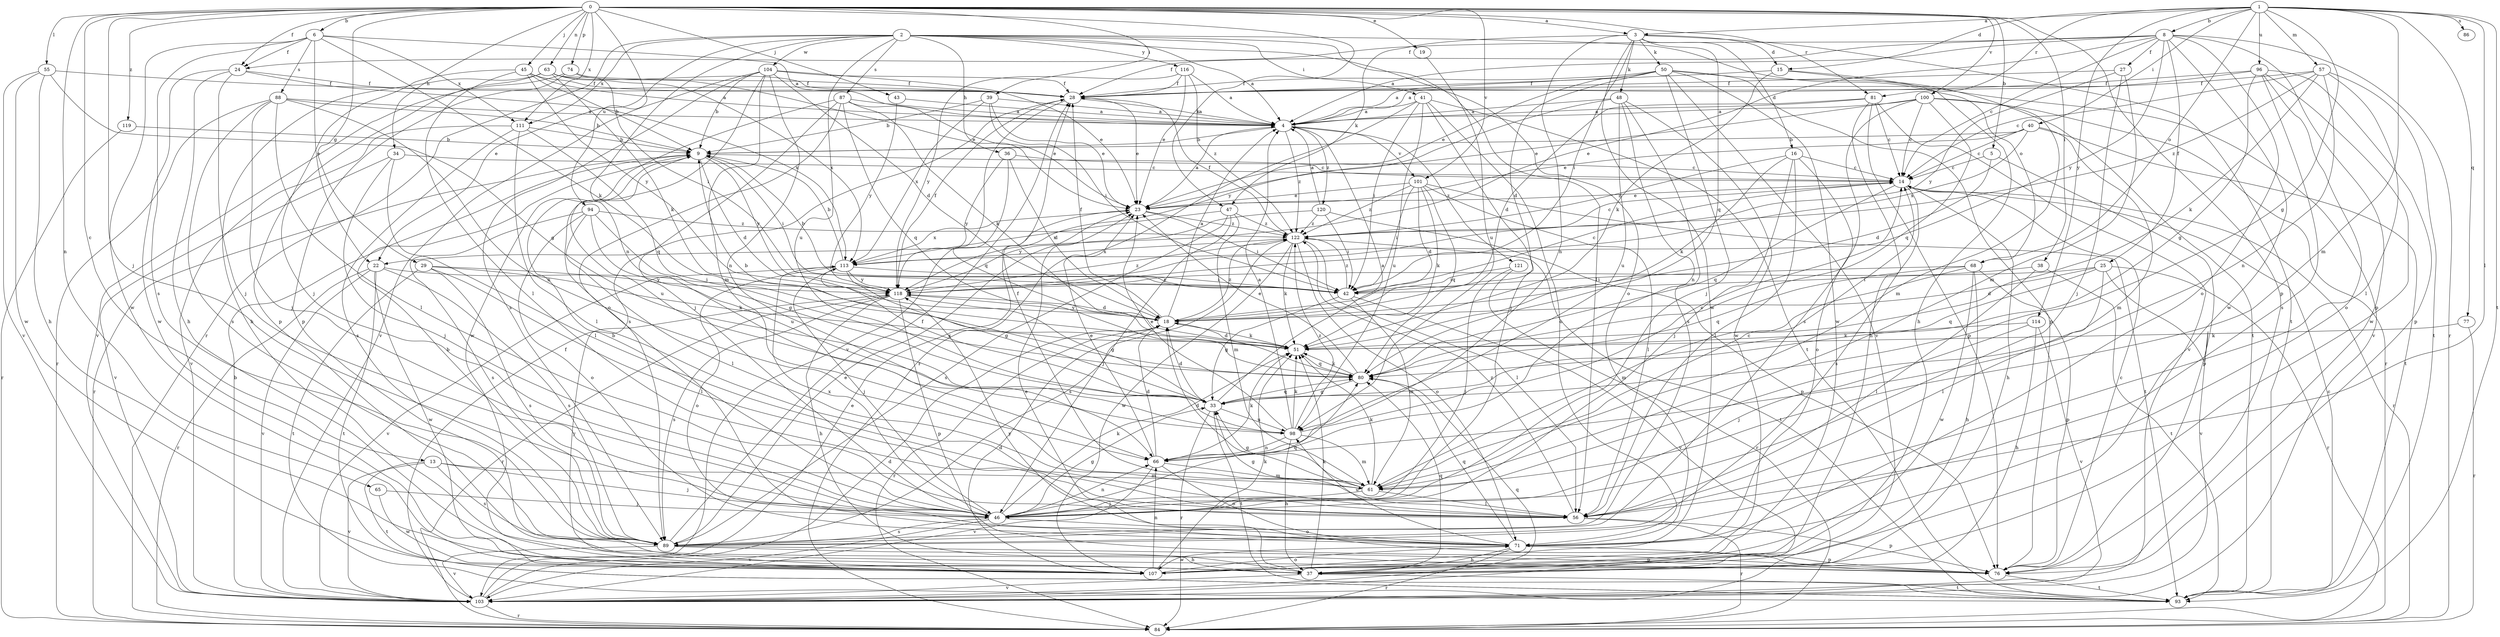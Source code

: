 strict digraph  {
0;
1;
2;
3;
4;
5;
6;
8;
9;
13;
14;
15;
16;
18;
19;
22;
23;
24;
25;
27;
28;
29;
33;
34;
36;
37;
38;
39;
40;
41;
42;
43;
45;
46;
47;
48;
50;
51;
55;
56;
57;
61;
63;
65;
66;
68;
71;
74;
76;
77;
80;
81;
84;
86;
87;
88;
89;
93;
94;
96;
98;
100;
101;
103;
104;
107;
111;
113;
114;
116;
118;
119;
120;
121;
122;
0 -> 3  [label=a];
0 -> 5  [label=b];
0 -> 6  [label=b];
0 -> 13  [label=c];
0 -> 19  [label=e];
0 -> 24  [label=f];
0 -> 29  [label=g];
0 -> 34  [label=h];
0 -> 38  [label=i];
0 -> 39  [label=i];
0 -> 43  [label=j];
0 -> 45  [label=j];
0 -> 46  [label=j];
0 -> 47  [label=k];
0 -> 55  [label=l];
0 -> 63  [label=n];
0 -> 65  [label=n];
0 -> 74  [label=p];
0 -> 76  [label=p];
0 -> 81  [label=r];
0 -> 94  [label=u];
0 -> 100  [label=v];
0 -> 101  [label=v];
0 -> 111  [label=x];
0 -> 119  [label=z];
1 -> 3  [label=a];
1 -> 8  [label=b];
1 -> 15  [label=d];
1 -> 33  [label=g];
1 -> 40  [label=i];
1 -> 56  [label=l];
1 -> 57  [label=m];
1 -> 61  [label=m];
1 -> 68  [label=o];
1 -> 77  [label=q];
1 -> 81  [label=r];
1 -> 86  [label=s];
1 -> 93  [label=t];
1 -> 96  [label=u];
1 -> 114  [label=y];
2 -> 4  [label=a];
2 -> 22  [label=e];
2 -> 36  [label=h];
2 -> 41  [label=i];
2 -> 56  [label=l];
2 -> 66  [label=n];
2 -> 68  [label=o];
2 -> 71  [label=o];
2 -> 84  [label=r];
2 -> 87  [label=s];
2 -> 98  [label=u];
2 -> 104  [label=w];
2 -> 111  [label=x];
2 -> 116  [label=y];
3 -> 15  [label=d];
3 -> 16  [label=d];
3 -> 42  [label=i];
3 -> 47  [label=k];
3 -> 48  [label=k];
3 -> 50  [label=k];
3 -> 66  [label=n];
3 -> 80  [label=q];
3 -> 93  [label=t];
3 -> 107  [label=w];
4 -> 9  [label=b];
4 -> 101  [label=v];
4 -> 120  [label=z];
4 -> 121  [label=z];
4 -> 122  [label=z];
5 -> 14  [label=c];
5 -> 18  [label=d];
5 -> 76  [label=p];
6 -> 4  [label=a];
6 -> 22  [label=e];
6 -> 24  [label=f];
6 -> 51  [label=k];
6 -> 88  [label=s];
6 -> 89  [label=s];
6 -> 107  [label=w];
6 -> 111  [label=x];
8 -> 4  [label=a];
8 -> 14  [label=c];
8 -> 22  [label=e];
8 -> 24  [label=f];
8 -> 25  [label=f];
8 -> 27  [label=f];
8 -> 28  [label=f];
8 -> 71  [label=o];
8 -> 76  [label=p];
8 -> 84  [label=r];
8 -> 107  [label=w];
8 -> 118  [label=y];
9 -> 14  [label=c];
9 -> 18  [label=d];
9 -> 42  [label=i];
9 -> 84  [label=r];
9 -> 98  [label=u];
9 -> 118  [label=y];
13 -> 46  [label=j];
13 -> 61  [label=m];
13 -> 89  [label=s];
13 -> 93  [label=t];
13 -> 103  [label=v];
14 -> 23  [label=e];
14 -> 37  [label=h];
14 -> 80  [label=q];
14 -> 84  [label=r];
14 -> 89  [label=s];
15 -> 28  [label=f];
15 -> 37  [label=h];
15 -> 51  [label=k];
15 -> 103  [label=v];
16 -> 14  [label=c];
16 -> 46  [label=j];
16 -> 51  [label=k];
16 -> 56  [label=l];
16 -> 71  [label=o];
16 -> 122  [label=z];
18 -> 4  [label=a];
18 -> 28  [label=f];
18 -> 51  [label=k];
18 -> 84  [label=r];
18 -> 118  [label=y];
18 -> 122  [label=z];
19 -> 98  [label=u];
22 -> 42  [label=i];
22 -> 84  [label=r];
22 -> 89  [label=s];
22 -> 93  [label=t];
22 -> 103  [label=v];
22 -> 107  [label=w];
23 -> 4  [label=a];
23 -> 42  [label=i];
23 -> 113  [label=x];
23 -> 122  [label=z];
24 -> 28  [label=f];
24 -> 37  [label=h];
24 -> 46  [label=j];
24 -> 107  [label=w];
24 -> 113  [label=x];
25 -> 18  [label=d];
25 -> 56  [label=l];
25 -> 80  [label=q];
25 -> 84  [label=r];
25 -> 103  [label=v];
25 -> 118  [label=y];
27 -> 28  [label=f];
27 -> 46  [label=j];
27 -> 61  [label=m];
27 -> 118  [label=y];
28 -> 4  [label=a];
28 -> 23  [label=e];
28 -> 103  [label=v];
29 -> 51  [label=k];
29 -> 56  [label=l];
29 -> 89  [label=s];
29 -> 93  [label=t];
29 -> 118  [label=y];
33 -> 4  [label=a];
33 -> 18  [label=d];
33 -> 80  [label=q];
33 -> 84  [label=r];
33 -> 93  [label=t];
33 -> 98  [label=u];
33 -> 113  [label=x];
34 -> 14  [label=c];
34 -> 46  [label=j];
34 -> 56  [label=l];
34 -> 103  [label=v];
36 -> 14  [label=c];
36 -> 18  [label=d];
36 -> 80  [label=q];
36 -> 118  [label=y];
37 -> 23  [label=e];
37 -> 51  [label=k];
37 -> 80  [label=q];
37 -> 93  [label=t];
37 -> 103  [label=v];
38 -> 42  [label=i];
38 -> 56  [label=l];
38 -> 93  [label=t];
39 -> 4  [label=a];
39 -> 9  [label=b];
39 -> 23  [label=e];
39 -> 42  [label=i];
39 -> 113  [label=x];
40 -> 9  [label=b];
40 -> 14  [label=c];
40 -> 23  [label=e];
40 -> 61  [label=m];
40 -> 93  [label=t];
40 -> 113  [label=x];
41 -> 4  [label=a];
41 -> 42  [label=i];
41 -> 46  [label=j];
41 -> 71  [label=o];
41 -> 84  [label=r];
41 -> 93  [label=t];
41 -> 98  [label=u];
42 -> 9  [label=b];
42 -> 14  [label=c];
42 -> 33  [label=g];
42 -> 61  [label=m];
42 -> 103  [label=v];
42 -> 122  [label=z];
43 -> 4  [label=a];
43 -> 118  [label=y];
45 -> 4  [label=a];
45 -> 9  [label=b];
45 -> 28  [label=f];
45 -> 46  [label=j];
45 -> 56  [label=l];
45 -> 118  [label=y];
46 -> 9  [label=b];
46 -> 33  [label=g];
46 -> 51  [label=k];
46 -> 66  [label=n];
46 -> 71  [label=o];
46 -> 80  [label=q];
46 -> 89  [label=s];
46 -> 103  [label=v];
46 -> 113  [label=x];
47 -> 46  [label=j];
47 -> 61  [label=m];
47 -> 89  [label=s];
47 -> 113  [label=x];
47 -> 122  [label=z];
48 -> 4  [label=a];
48 -> 66  [label=n];
48 -> 89  [label=s];
48 -> 98  [label=u];
48 -> 107  [label=w];
48 -> 118  [label=y];
50 -> 4  [label=a];
50 -> 18  [label=d];
50 -> 23  [label=e];
50 -> 28  [label=f];
50 -> 46  [label=j];
50 -> 76  [label=p];
50 -> 93  [label=t];
50 -> 103  [label=v];
50 -> 107  [label=w];
51 -> 18  [label=d];
51 -> 80  [label=q];
55 -> 28  [label=f];
55 -> 33  [label=g];
55 -> 37  [label=h];
55 -> 103  [label=v];
55 -> 107  [label=w];
56 -> 33  [label=g];
56 -> 76  [label=p];
56 -> 84  [label=r];
56 -> 122  [label=z];
57 -> 14  [label=c];
57 -> 28  [label=f];
57 -> 51  [label=k];
57 -> 56  [label=l];
57 -> 66  [label=n];
57 -> 93  [label=t];
57 -> 122  [label=z];
61 -> 14  [label=c];
61 -> 18  [label=d];
61 -> 28  [label=f];
61 -> 33  [label=g];
61 -> 46  [label=j];
61 -> 51  [label=k];
61 -> 56  [label=l];
63 -> 28  [label=f];
63 -> 37  [label=h];
63 -> 42  [label=i];
63 -> 51  [label=k];
63 -> 76  [label=p];
63 -> 113  [label=x];
65 -> 46  [label=j];
65 -> 107  [label=w];
66 -> 18  [label=d];
66 -> 23  [label=e];
66 -> 51  [label=k];
66 -> 61  [label=m];
66 -> 71  [label=o];
66 -> 103  [label=v];
68 -> 37  [label=h];
68 -> 42  [label=i];
68 -> 61  [label=m];
68 -> 76  [label=p];
68 -> 80  [label=q];
68 -> 107  [label=w];
71 -> 37  [label=h];
71 -> 76  [label=p];
71 -> 80  [label=q];
71 -> 84  [label=r];
71 -> 98  [label=u];
71 -> 107  [label=w];
74 -> 23  [label=e];
74 -> 28  [label=f];
74 -> 76  [label=p];
74 -> 103  [label=v];
76 -> 14  [label=c];
76 -> 93  [label=t];
76 -> 118  [label=y];
77 -> 51  [label=k];
77 -> 84  [label=r];
80 -> 9  [label=b];
80 -> 23  [label=e];
80 -> 33  [label=g];
80 -> 51  [label=k];
81 -> 4  [label=a];
81 -> 14  [label=c];
81 -> 18  [label=d];
81 -> 37  [label=h];
81 -> 76  [label=p];
81 -> 103  [label=v];
87 -> 4  [label=a];
87 -> 23  [label=e];
87 -> 46  [label=j];
87 -> 51  [label=k];
87 -> 80  [label=q];
87 -> 89  [label=s];
87 -> 107  [label=w];
88 -> 4  [label=a];
88 -> 9  [label=b];
88 -> 46  [label=j];
88 -> 56  [label=l];
88 -> 66  [label=n];
88 -> 84  [label=r];
88 -> 89  [label=s];
89 -> 9  [label=b];
89 -> 23  [label=e];
89 -> 28  [label=f];
89 -> 37  [label=h];
89 -> 76  [label=p];
89 -> 103  [label=v];
93 -> 14  [label=c];
94 -> 33  [label=g];
94 -> 56  [label=l];
94 -> 71  [label=o];
94 -> 89  [label=s];
94 -> 98  [label=u];
94 -> 122  [label=z];
96 -> 4  [label=a];
96 -> 28  [label=f];
96 -> 33  [label=g];
96 -> 71  [label=o];
96 -> 76  [label=p];
96 -> 89  [label=s];
96 -> 107  [label=w];
98 -> 4  [label=a];
98 -> 14  [label=c];
98 -> 23  [label=e];
98 -> 37  [label=h];
98 -> 51  [label=k];
98 -> 61  [label=m];
98 -> 66  [label=n];
98 -> 122  [label=z];
100 -> 4  [label=a];
100 -> 14  [label=c];
100 -> 23  [label=e];
100 -> 61  [label=m];
100 -> 80  [label=q];
100 -> 84  [label=r];
100 -> 89  [label=s];
101 -> 18  [label=d];
101 -> 23  [label=e];
101 -> 42  [label=i];
101 -> 51  [label=k];
101 -> 56  [label=l];
101 -> 80  [label=q];
101 -> 93  [label=t];
101 -> 122  [label=z];
103 -> 9  [label=b];
103 -> 18  [label=d];
103 -> 23  [label=e];
103 -> 28  [label=f];
103 -> 80  [label=q];
103 -> 84  [label=r];
104 -> 9  [label=b];
104 -> 18  [label=d];
104 -> 23  [label=e];
104 -> 28  [label=f];
104 -> 61  [label=m];
104 -> 66  [label=n];
104 -> 71  [label=o];
104 -> 89  [label=s];
104 -> 103  [label=v];
107 -> 18  [label=d];
107 -> 51  [label=k];
107 -> 66  [label=n];
107 -> 71  [label=o];
107 -> 118  [label=y];
111 -> 9  [label=b];
111 -> 56  [label=l];
111 -> 80  [label=q];
111 -> 89  [label=s];
111 -> 103  [label=v];
113 -> 9  [label=b];
113 -> 33  [label=g];
113 -> 42  [label=i];
113 -> 46  [label=j];
113 -> 71  [label=o];
113 -> 103  [label=v];
113 -> 118  [label=y];
114 -> 37  [label=h];
114 -> 46  [label=j];
114 -> 51  [label=k];
114 -> 103  [label=v];
116 -> 4  [label=a];
116 -> 23  [label=e];
116 -> 28  [label=f];
116 -> 118  [label=y];
116 -> 122  [label=z];
118 -> 18  [label=d];
118 -> 28  [label=f];
118 -> 33  [label=g];
118 -> 37  [label=h];
118 -> 76  [label=p];
118 -> 84  [label=r];
118 -> 89  [label=s];
118 -> 122  [label=z];
119 -> 9  [label=b];
119 -> 84  [label=r];
120 -> 4  [label=a];
120 -> 42  [label=i];
120 -> 76  [label=p];
120 -> 118  [label=y];
120 -> 122  [label=z];
121 -> 42  [label=i];
121 -> 46  [label=j];
121 -> 84  [label=r];
122 -> 14  [label=c];
122 -> 28  [label=f];
122 -> 51  [label=k];
122 -> 56  [label=l];
122 -> 71  [label=o];
122 -> 89  [label=s];
122 -> 93  [label=t];
122 -> 107  [label=w];
122 -> 113  [label=x];
}
